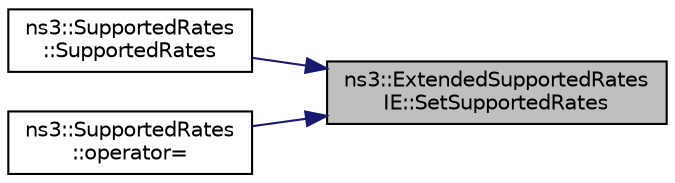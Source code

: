 digraph "ns3::ExtendedSupportedRatesIE::SetSupportedRates"
{
 // LATEX_PDF_SIZE
  edge [fontname="Helvetica",fontsize="10",labelfontname="Helvetica",labelfontsize="10"];
  node [fontname="Helvetica",fontsize="10",shape=record];
  rankdir="RL";
  Node1 [label="ns3::ExtendedSupportedRates\lIE::SetSupportedRates",height=0.2,width=0.4,color="black", fillcolor="grey75", style="filled", fontcolor="black",tooltip="Set supported rates."];
  Node1 -> Node2 [dir="back",color="midnightblue",fontsize="10",style="solid",fontname="Helvetica"];
  Node2 [label="ns3::SupportedRates\l::SupportedRates",height=0.2,width=0.4,color="black", fillcolor="white", style="filled",URL="$classns3_1_1_supported_rates.html#aa3a771afc406c81fbdd6a288e6acaa92",tooltip="type conversion operator"];
  Node1 -> Node3 [dir="back",color="midnightblue",fontsize="10",style="solid",fontname="Helvetica"];
  Node3 [label="ns3::SupportedRates\l::operator=",height=0.2,width=0.4,color="black", fillcolor="white", style="filled",URL="$classns3_1_1_supported_rates.html#a57fe51b8fa5b3cb7f18663b8f63d7c4d",tooltip="assignment operator"];
}
